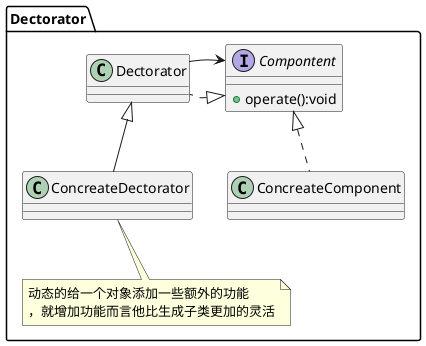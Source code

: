 @startuml
package Dectorator{
    interface Compontent{
        +operate():void
    }
    class Dectorator implements Compontent
    class ConcreateComponent implements Compontent
    class ConcreateDectorator
    note bottom:动态的给一个对象添加一些额外的功能\n，就增加功能而言他比生成子类更加的灵活
    class ConcreateDectorator extends Dectorator

    Dectorator ->Compontent

@enduml